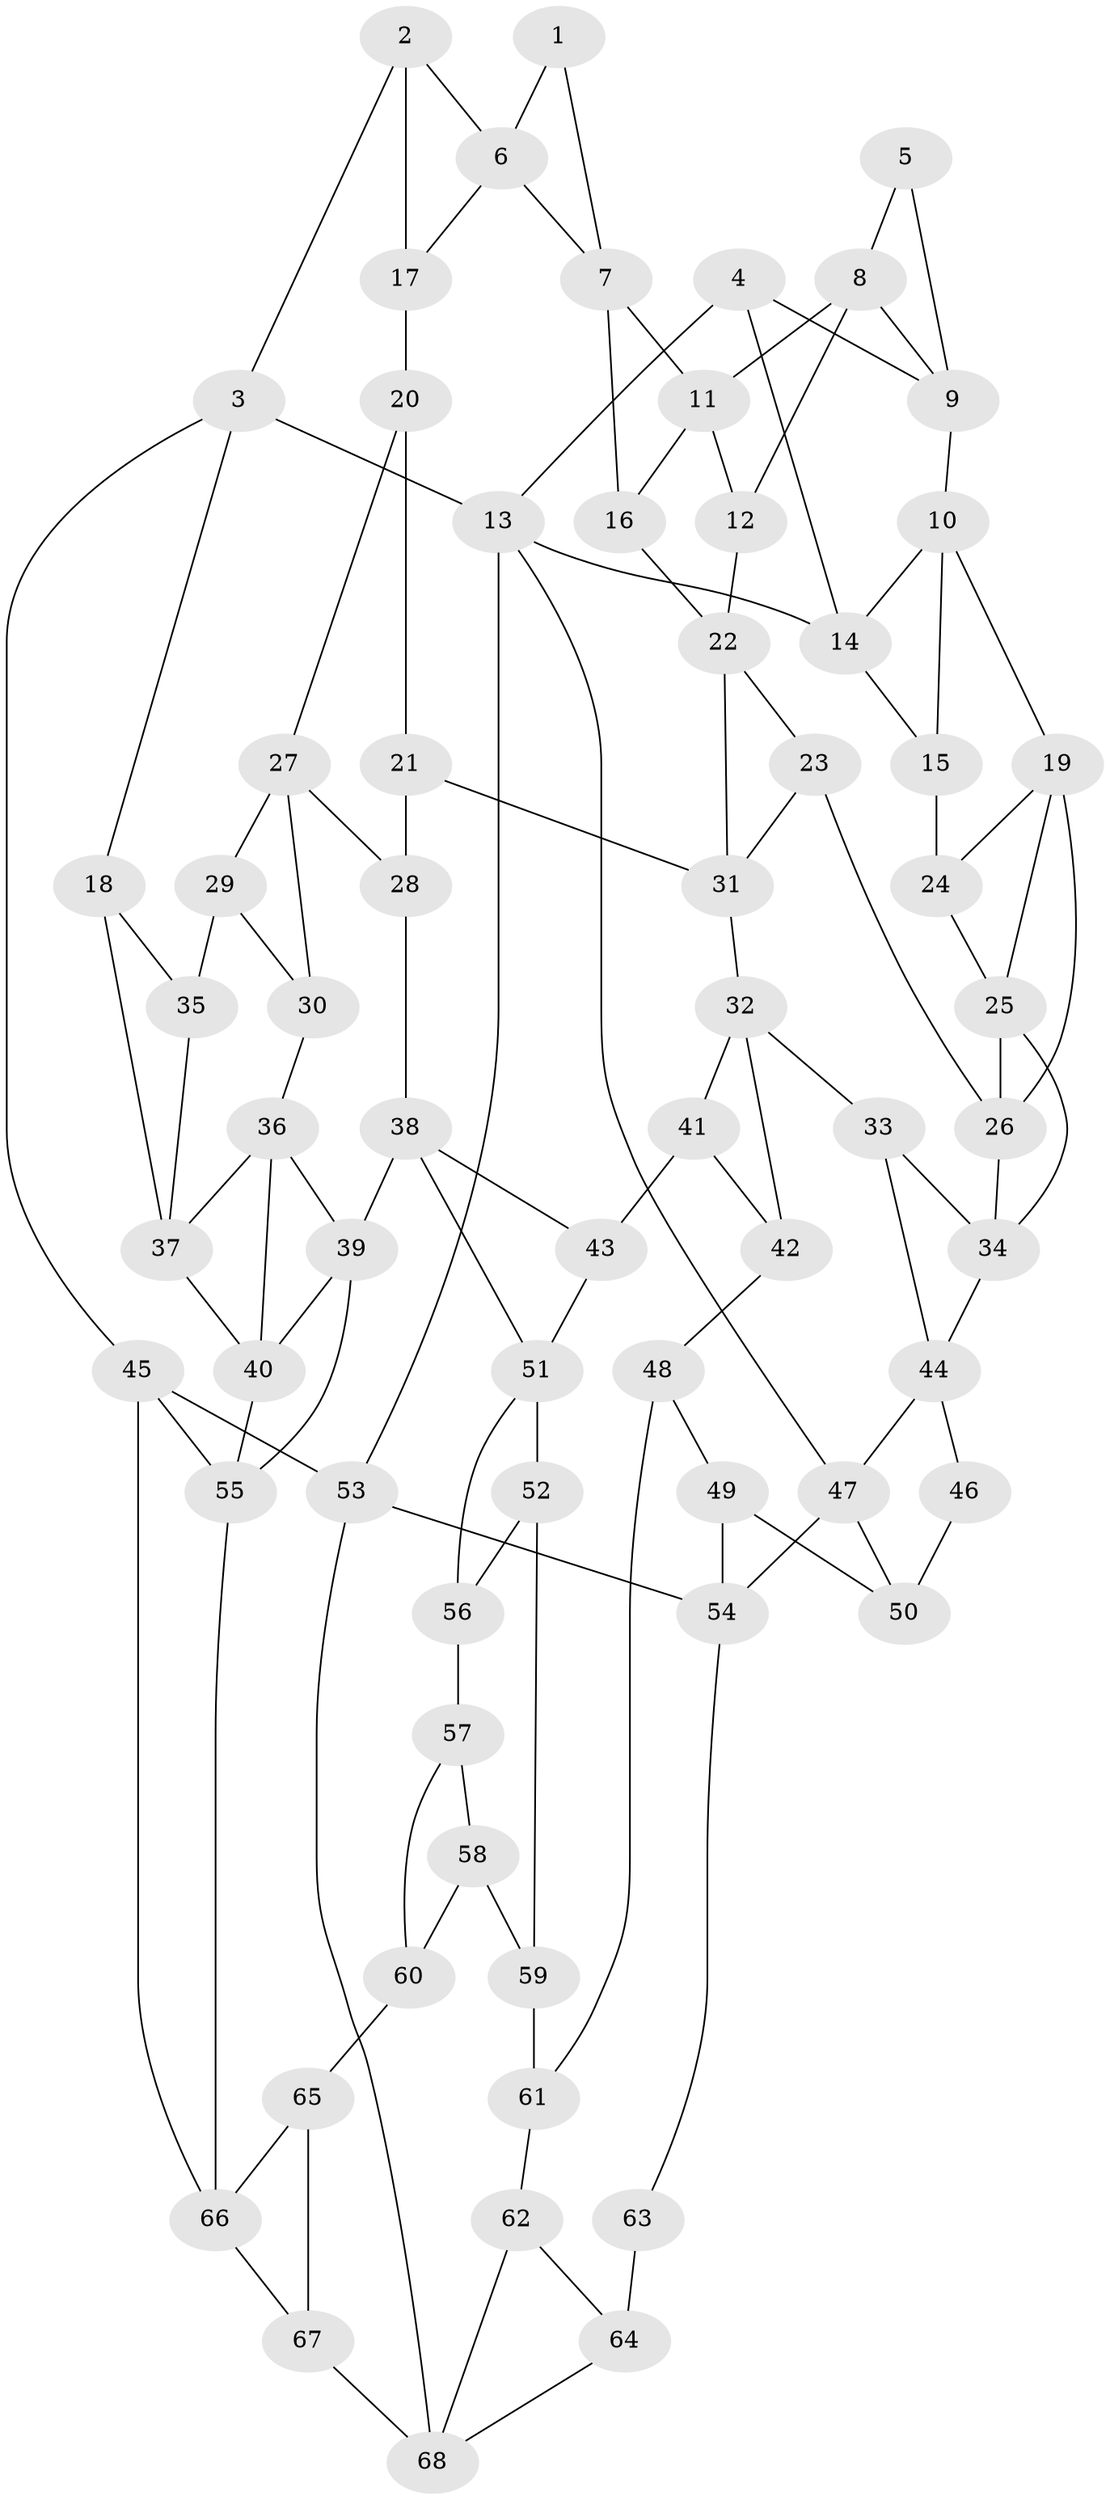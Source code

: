 // original degree distribution, {3: 0.017857142857142856, 4: 0.26785714285714285, 5: 0.4642857142857143, 6: 0.25}
// Generated by graph-tools (version 1.1) at 2025/38/03/04/25 23:38:29]
// undirected, 68 vertices, 116 edges
graph export_dot {
  node [color=gray90,style=filled];
  1;
  2;
  3;
  4;
  5;
  6;
  7;
  8;
  9;
  10;
  11;
  12;
  13;
  14;
  15;
  16;
  17;
  18;
  19;
  20;
  21;
  22;
  23;
  24;
  25;
  26;
  27;
  28;
  29;
  30;
  31;
  32;
  33;
  34;
  35;
  36;
  37;
  38;
  39;
  40;
  41;
  42;
  43;
  44;
  45;
  46;
  47;
  48;
  49;
  50;
  51;
  52;
  53;
  54;
  55;
  56;
  57;
  58;
  59;
  60;
  61;
  62;
  63;
  64;
  65;
  66;
  67;
  68;
  1 -- 6 [weight=1.0];
  1 -- 7 [weight=1.0];
  2 -- 3 [weight=1.0];
  2 -- 6 [weight=1.0];
  2 -- 17 [weight=1.0];
  3 -- 13 [weight=1.0];
  3 -- 18 [weight=1.0];
  3 -- 45 [weight=1.0];
  4 -- 9 [weight=1.0];
  4 -- 13 [weight=1.0];
  4 -- 14 [weight=1.0];
  5 -- 8 [weight=1.0];
  5 -- 9 [weight=1.0];
  6 -- 7 [weight=1.0];
  6 -- 17 [weight=1.0];
  7 -- 11 [weight=1.0];
  7 -- 16 [weight=1.0];
  8 -- 9 [weight=1.0];
  8 -- 11 [weight=1.0];
  8 -- 12 [weight=1.0];
  9 -- 10 [weight=1.0];
  10 -- 14 [weight=1.0];
  10 -- 15 [weight=1.0];
  10 -- 19 [weight=1.0];
  11 -- 12 [weight=1.0];
  11 -- 16 [weight=1.0];
  12 -- 22 [weight=1.0];
  13 -- 14 [weight=1.0];
  13 -- 47 [weight=1.0];
  13 -- 53 [weight=1.0];
  14 -- 15 [weight=1.0];
  15 -- 24 [weight=2.0];
  16 -- 22 [weight=1.0];
  17 -- 20 [weight=2.0];
  18 -- 35 [weight=1.0];
  18 -- 37 [weight=1.0];
  19 -- 24 [weight=1.0];
  19 -- 25 [weight=1.0];
  19 -- 26 [weight=1.0];
  20 -- 21 [weight=1.0];
  20 -- 27 [weight=1.0];
  21 -- 28 [weight=1.0];
  21 -- 31 [weight=1.0];
  22 -- 23 [weight=1.0];
  22 -- 31 [weight=1.0];
  23 -- 26 [weight=1.0];
  23 -- 31 [weight=1.0];
  24 -- 25 [weight=1.0];
  25 -- 26 [weight=1.0];
  25 -- 34 [weight=1.0];
  26 -- 34 [weight=1.0];
  27 -- 28 [weight=1.0];
  27 -- 29 [weight=1.0];
  27 -- 30 [weight=1.0];
  28 -- 38 [weight=1.0];
  29 -- 30 [weight=1.0];
  29 -- 35 [weight=2.0];
  30 -- 36 [weight=1.0];
  31 -- 32 [weight=1.0];
  32 -- 33 [weight=1.0];
  32 -- 41 [weight=1.0];
  32 -- 42 [weight=1.0];
  33 -- 34 [weight=1.0];
  33 -- 44 [weight=1.0];
  34 -- 44 [weight=1.0];
  35 -- 37 [weight=1.0];
  36 -- 37 [weight=1.0];
  36 -- 39 [weight=1.0];
  36 -- 40 [weight=1.0];
  37 -- 40 [weight=1.0];
  38 -- 39 [weight=1.0];
  38 -- 43 [weight=1.0];
  38 -- 51 [weight=1.0];
  39 -- 40 [weight=1.0];
  39 -- 55 [weight=1.0];
  40 -- 55 [weight=1.0];
  41 -- 42 [weight=1.0];
  41 -- 43 [weight=2.0];
  42 -- 48 [weight=1.0];
  43 -- 51 [weight=1.0];
  44 -- 46 [weight=1.0];
  44 -- 47 [weight=1.0];
  45 -- 53 [weight=1.0];
  45 -- 55 [weight=1.0];
  45 -- 66 [weight=1.0];
  46 -- 50 [weight=2.0];
  47 -- 50 [weight=1.0];
  47 -- 54 [weight=1.0];
  48 -- 49 [weight=1.0];
  48 -- 61 [weight=1.0];
  49 -- 50 [weight=1.0];
  49 -- 54 [weight=1.0];
  51 -- 52 [weight=1.0];
  51 -- 56 [weight=1.0];
  52 -- 56 [weight=1.0];
  52 -- 59 [weight=1.0];
  53 -- 54 [weight=1.0];
  53 -- 68 [weight=1.0];
  54 -- 63 [weight=1.0];
  55 -- 66 [weight=1.0];
  56 -- 57 [weight=2.0];
  57 -- 58 [weight=1.0];
  57 -- 60 [weight=1.0];
  58 -- 59 [weight=1.0];
  58 -- 60 [weight=1.0];
  59 -- 61 [weight=2.0];
  60 -- 65 [weight=2.0];
  61 -- 62 [weight=1.0];
  62 -- 64 [weight=1.0];
  62 -- 68 [weight=1.0];
  63 -- 64 [weight=2.0];
  64 -- 68 [weight=1.0];
  65 -- 66 [weight=1.0];
  65 -- 67 [weight=1.0];
  66 -- 67 [weight=1.0];
  67 -- 68 [weight=1.0];
}
